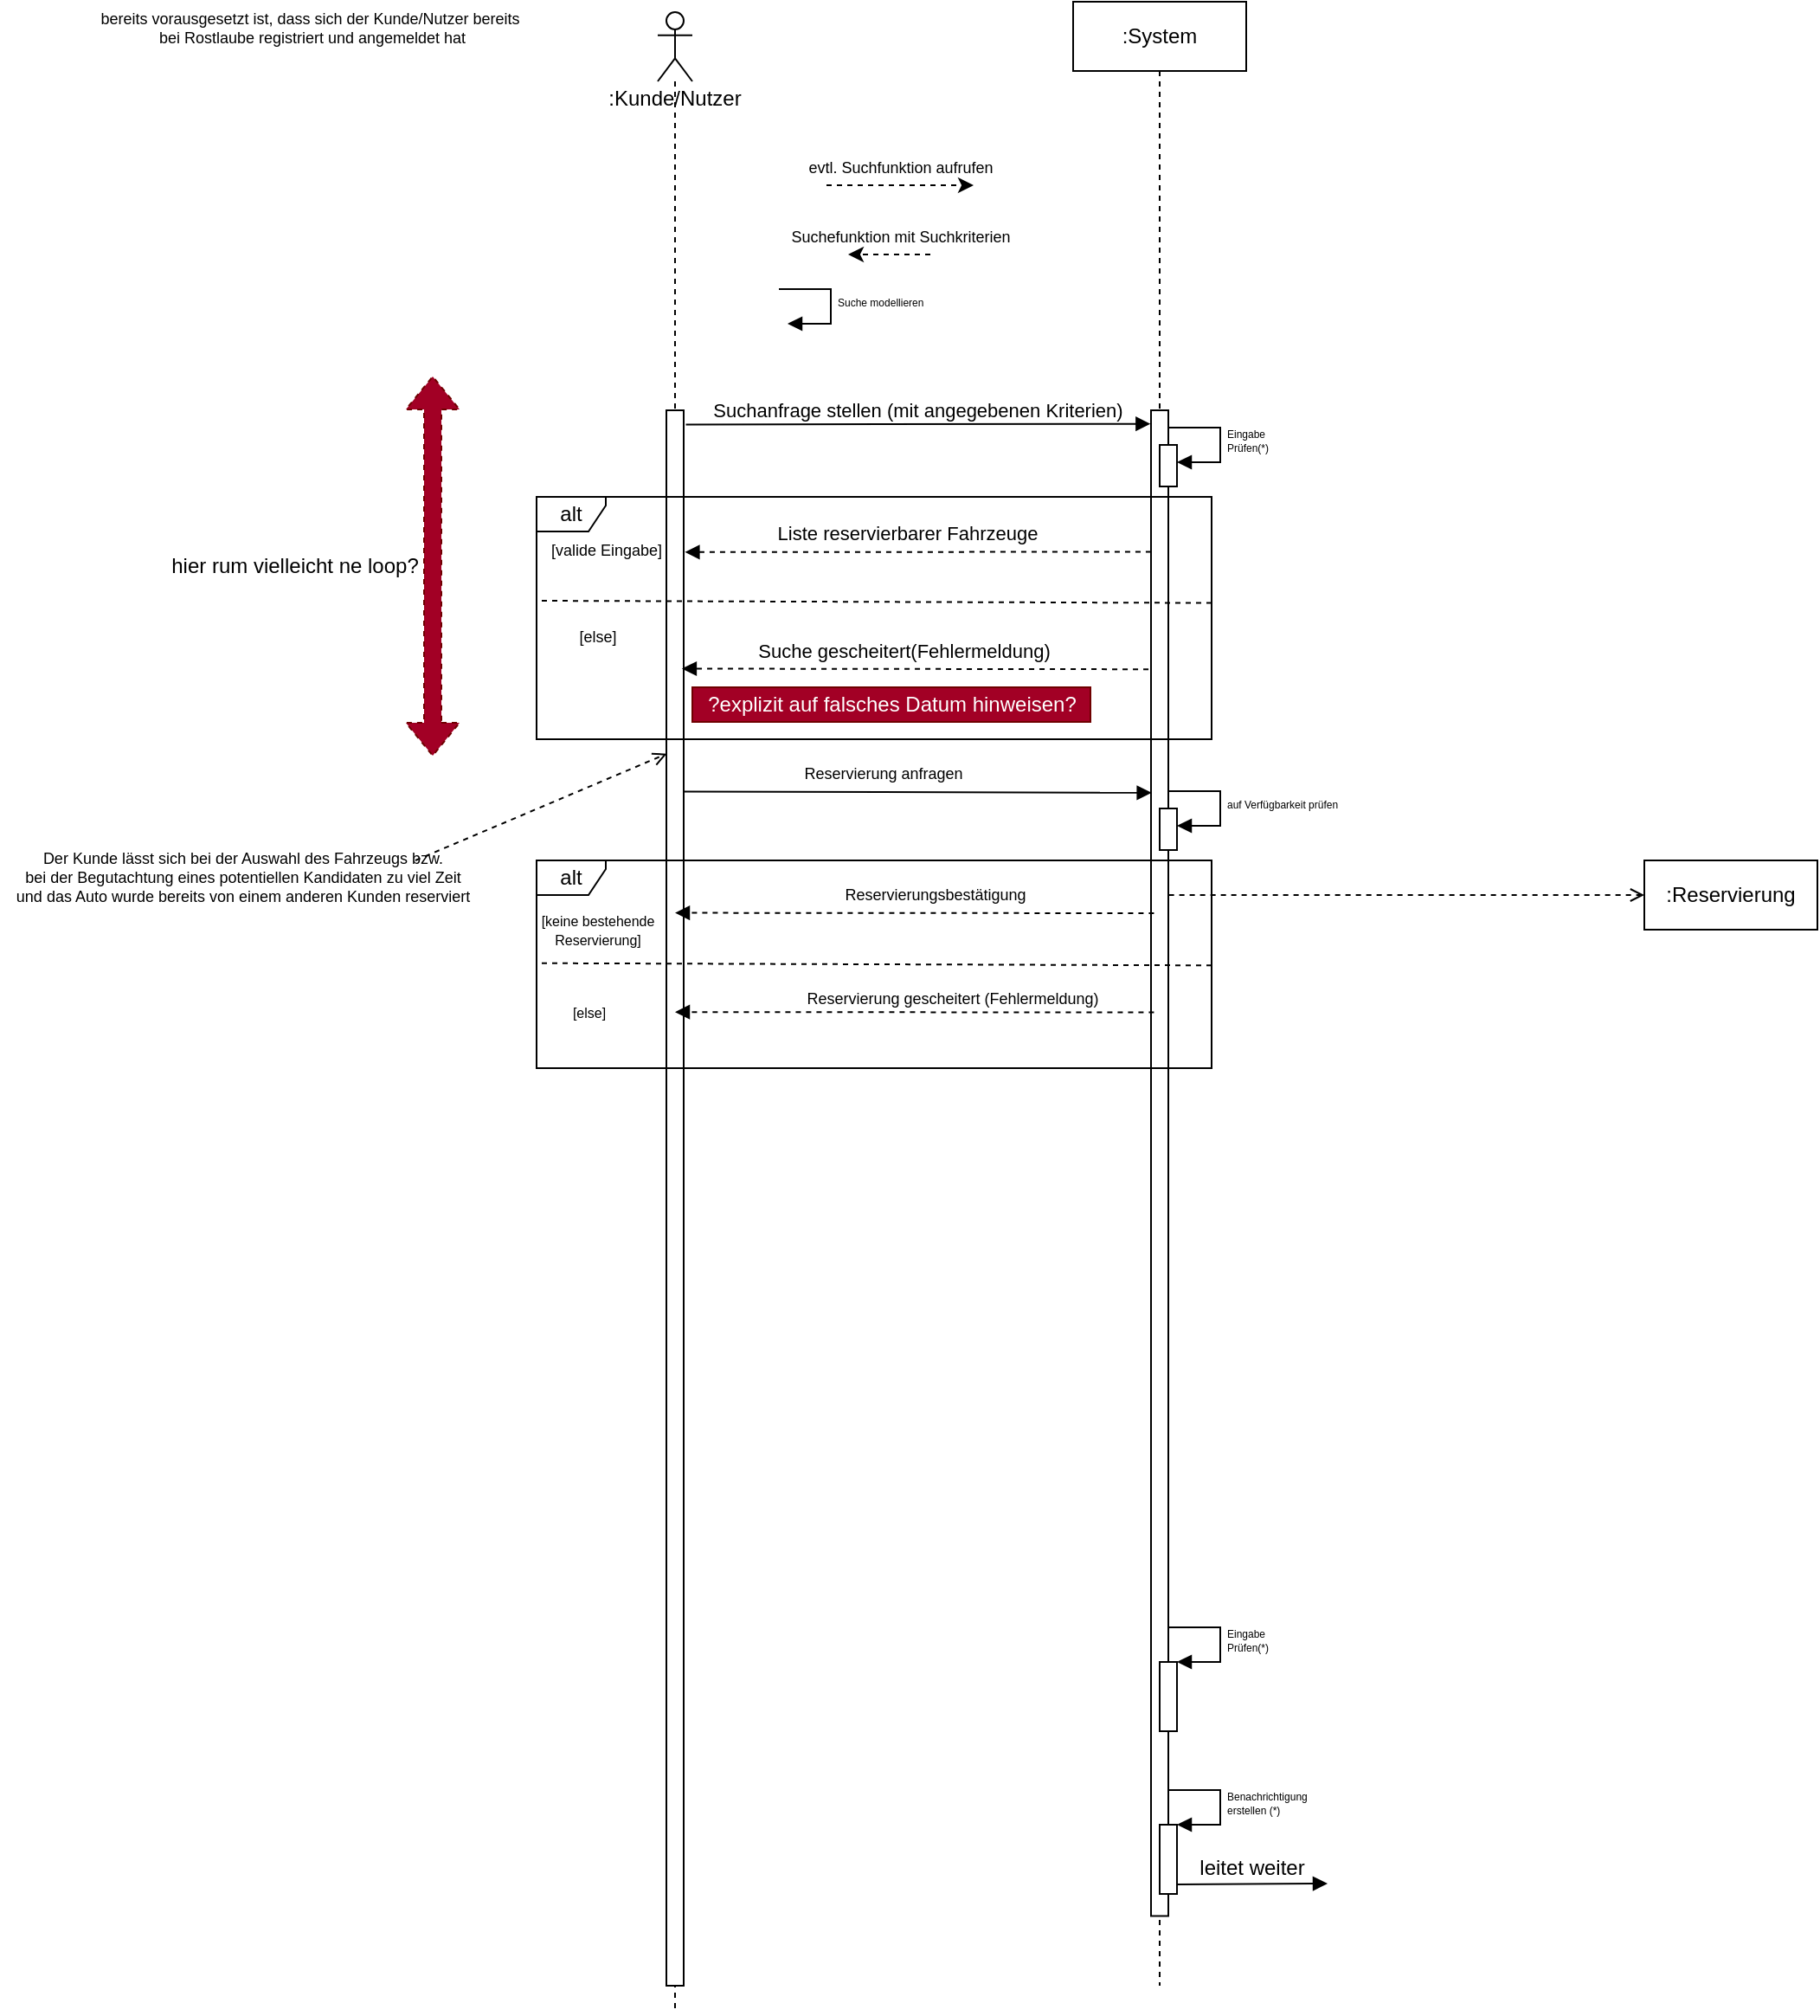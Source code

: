 <mxfile>
    <diagram id="0IFXXbWP128ZJu1d8PQr" name="Page-1">
        <mxGraphModel dx="1364" dy="389" grid="1" gridSize="10" guides="1" tooltips="1" connect="1" arrows="1" fold="1" page="1" pageScale="1" pageWidth="850" pageHeight="1100" math="0" shadow="0">
            <root>
                <mxCell id="0"/>
                <mxCell id="1" parent="0"/>
                <mxCell id="4" value=":Kunde/Nutzer&lt;br&gt;" style="shape=umlLifeline;participant=umlActor;perimeter=lifelinePerimeter;whiteSpace=wrap;html=1;container=1;collapsible=0;recursiveResize=0;verticalAlign=top;spacingTop=36;outlineConnect=0;size=40;" parent="1" vertex="1">
                    <mxGeometry x="330" y="20" width="20" height="1156" as="geometry"/>
                </mxCell>
                <mxCell id="5" value="" style="html=1;points=[];perimeter=orthogonalPerimeter;verticalAlign=bottom;" parent="4" vertex="1">
                    <mxGeometry x="5" y="230" width="10" height="910" as="geometry"/>
                </mxCell>
                <mxCell id="6" value=":System" style="shape=umlLifeline;perimeter=lifelinePerimeter;whiteSpace=wrap;html=1;container=1;collapsible=0;recursiveResize=0;outlineConnect=0;" parent="1" vertex="1">
                    <mxGeometry x="570" y="14" width="100" height="1146" as="geometry"/>
                </mxCell>
                <mxCell id="7" style="edgeStyle=none;html=1;" parent="6" target="6" edge="1">
                    <mxGeometry relative="1" as="geometry">
                        <mxPoint x="49.5" y="170" as="sourcePoint"/>
                    </mxGeometry>
                </mxCell>
                <mxCell id="9" value="" style="html=1;points=[];perimeter=orthogonalPerimeter;verticalAlign=bottom;" parent="6" vertex="1">
                    <mxGeometry x="45" y="236" width="10" height="869.74" as="geometry"/>
                </mxCell>
                <mxCell id="10" value="leitet weiter" style="html=1;verticalAlign=bottom;endArrow=block;fontSize=12;exitX=0.993;exitY=0.506;exitDx=0;exitDy=0;exitPerimeter=0;" parent="6" edge="1">
                    <mxGeometry width="80" relative="1" as="geometry">
                        <mxPoint x="59.93" y="1087.518" as="sourcePoint"/>
                        <mxPoint x="147" y="1087" as="targetPoint"/>
                    </mxGeometry>
                </mxCell>
                <mxCell id="11" value="" style="html=1;points=[];perimeter=orthogonalPerimeter;fontSize=6;" parent="6" vertex="1">
                    <mxGeometry x="50" y="1053" width="10" height="40" as="geometry"/>
                </mxCell>
                <mxCell id="12" value="&lt;font style=&quot;font-size: 6px&quot;&gt;&lt;span style=&quot;text-align: center&quot;&gt;Benachrichtigung&lt;/span&gt;&lt;br style=&quot;text-align: center&quot;&gt;&lt;span style=&quot;text-align: center&quot;&gt;erstellen (*)&lt;/span&gt;&lt;/font&gt;" style="edgeStyle=orthogonalEdgeStyle;html=1;align=left;spacingLeft=2;endArrow=block;rounded=0;entryX=1;entryY=0;fontSize=6;" parent="6" target="11" edge="1">
                    <mxGeometry relative="1" as="geometry">
                        <mxPoint x="55" y="1033" as="sourcePoint"/>
                        <Array as="points">
                            <mxPoint x="85" y="1033"/>
                        </Array>
                    </mxGeometry>
                </mxCell>
                <mxCell id="13" value="" style="html=1;points=[];perimeter=orthogonalPerimeter;fontSize=6;" parent="6" vertex="1">
                    <mxGeometry x="50" y="466" width="10" height="24" as="geometry"/>
                </mxCell>
                <mxCell id="15" value="" style="html=1;points=[];perimeter=orthogonalPerimeter;fontSize=6;" parent="6" vertex="1">
                    <mxGeometry x="50" y="959" width="10" height="40" as="geometry"/>
                </mxCell>
                <mxCell id="16" value="&lt;font style=&quot;font-size: 6px&quot;&gt;&lt;span style=&quot;text-align: center&quot;&gt;Eingabe &lt;br&gt;Prüfen(*)&lt;/span&gt;&lt;/font&gt;" style="edgeStyle=orthogonalEdgeStyle;html=1;align=left;spacingLeft=2;endArrow=block;rounded=0;entryX=1;entryY=0;fontSize=6;" parent="6" target="15" edge="1">
                    <mxGeometry relative="1" as="geometry">
                        <mxPoint x="55" y="939" as="sourcePoint"/>
                        <Array as="points">
                            <mxPoint x="85" y="939"/>
                        </Array>
                    </mxGeometry>
                </mxCell>
                <mxCell id="33" value="" style="html=1;points=[];perimeter=orthogonalPerimeter;verticalAlign=bottom;" vertex="1" parent="6">
                    <mxGeometry x="50" y="256" width="10" height="24" as="geometry"/>
                </mxCell>
                <mxCell id="34" value="&lt;font style=&quot;font-size: 6px&quot;&gt;&lt;span style=&quot;text-align: center&quot;&gt;Eingabe &lt;br&gt;Prüfen(*)&lt;/span&gt;&lt;/font&gt;" style="edgeStyle=orthogonalEdgeStyle;html=1;align=left;spacingLeft=2;endArrow=block;rounded=0;entryX=1;entryY=0;fontSize=6;" edge="1" parent="6">
                    <mxGeometry relative="1" as="geometry">
                        <mxPoint x="55" y="246" as="sourcePoint"/>
                        <Array as="points">
                            <mxPoint x="85" y="246"/>
                        </Array>
                        <mxPoint x="60" y="266" as="targetPoint"/>
                    </mxGeometry>
                </mxCell>
                <mxCell id="27" value="&lt;font style=&quot;font-size: 9px&quot;&gt;[valide Eingabe]&lt;/font&gt;" style="text;html=1;align=center;verticalAlign=middle;resizable=0;points=[];autosize=1;strokeColor=none;fillColor=none;" vertex="1" parent="6">
                    <mxGeometry x="-310" y="306" width="80" height="20" as="geometry"/>
                </mxCell>
                <mxCell id="45" value="&lt;div style=&quot;text-align: center&quot;&gt;auf Verfügbarkeit prüfen&lt;/div&gt;" style="edgeStyle=orthogonalEdgeStyle;html=1;align=left;spacingLeft=2;endArrow=block;rounded=0;entryX=1;entryY=0;fontSize=6;" edge="1" parent="6">
                    <mxGeometry relative="1" as="geometry">
                        <mxPoint x="55" y="456" as="sourcePoint"/>
                        <Array as="points">
                            <mxPoint x="85" y="456"/>
                        </Array>
                        <mxPoint x="60" y="476" as="targetPoint"/>
                    </mxGeometry>
                </mxCell>
                <mxCell id="52" value="alt" style="shape=umlFrame;whiteSpace=wrap;html=1;width=40;height=20;" vertex="1" parent="6">
                    <mxGeometry x="-310" y="496" width="390" height="120" as="geometry"/>
                </mxCell>
                <mxCell id="17" value="" style="html=1;verticalAlign=bottom;endArrow=block;rounded=0;exitX=0.949;exitY=0.242;exitDx=0;exitDy=0;exitPerimeter=0;entryX=0.032;entryY=0.254;entryDx=0;entryDy=0;entryPerimeter=0;" parent="1" source="5" target="9" edge="1">
                    <mxGeometry x="-0.282" y="18" width="80" relative="1" as="geometry">
                        <mxPoint x="360" y="470" as="sourcePoint"/>
                        <mxPoint x="540" y="470" as="targetPoint"/>
                        <mxPoint as="offset"/>
                    </mxGeometry>
                </mxCell>
                <mxCell id="23" value="" style="endArrow=block;html=1;exitX=1.127;exitY=0.009;exitDx=0;exitDy=0;exitPerimeter=0;endFill=1;entryX=-0.032;entryY=0.009;entryDx=0;entryDy=0;entryPerimeter=0;" edge="1" parent="1" source="5" target="9">
                    <mxGeometry width="50" height="50" relative="1" as="geometry">
                        <mxPoint x="350.0" y="260" as="sourcePoint"/>
                        <mxPoint x="560" y="258" as="targetPoint"/>
                    </mxGeometry>
                </mxCell>
                <mxCell id="24" value="Suchanfrage stellen (mit angegebenen Kriterien)" style="edgeLabel;html=1;align=center;verticalAlign=middle;resizable=0;points=[];" vertex="1" connectable="0" parent="23">
                    <mxGeometry x="0.27" relative="1" as="geometry">
                        <mxPoint x="-37" y="-8" as="offset"/>
                    </mxGeometry>
                </mxCell>
                <mxCell id="28" value="&lt;font style=&quot;font-size: 9px&quot;&gt;[else]&lt;/font&gt;" style="text;html=1;align=center;verticalAlign=middle;resizable=0;points=[];autosize=1;strokeColor=none;fillColor=none;" vertex="1" parent="1">
                    <mxGeometry x="275" y="370" width="40" height="20" as="geometry"/>
                </mxCell>
                <mxCell id="29" value="" style="endArrow=block;html=1;endFill=1;exitX=-0.003;exitY=0.094;exitDx=0;exitDy=0;exitPerimeter=0;dashed=1;entryX=1.069;entryY=0.09;entryDx=0;entryDy=0;entryPerimeter=0;" edge="1" parent="1" source="9" target="5">
                    <mxGeometry width="50" height="50" relative="1" as="geometry">
                        <mxPoint x="565.49" y="299.58" as="sourcePoint"/>
                        <mxPoint x="344.5" y="299.58" as="targetPoint"/>
                    </mxGeometry>
                </mxCell>
                <mxCell id="30" value="Liste reservierbarer Fahrzeuge" style="edgeLabel;html=1;align=center;verticalAlign=middle;resizable=0;points=[];" vertex="1" connectable="0" parent="29">
                    <mxGeometry x="0.474" y="-4" relative="1" as="geometry">
                        <mxPoint x="57" y="-7" as="offset"/>
                    </mxGeometry>
                </mxCell>
                <mxCell id="31" value="" style="endArrow=block;html=1;endFill=1;exitX=-0.147;exitY=0.172;exitDx=0;exitDy=0;exitPerimeter=0;dashed=1;entryX=0.896;entryY=0.164;entryDx=0;entryDy=0;entryPerimeter=0;" edge="1" parent="1" source="9" target="5">
                    <mxGeometry width="50" height="50" relative="1" as="geometry">
                        <mxPoint x="565.5" y="390.0" as="sourcePoint"/>
                        <mxPoint x="350" y="400" as="targetPoint"/>
                    </mxGeometry>
                </mxCell>
                <mxCell id="32" value="Suche gescheitert(Fehlermeldung)" style="edgeLabel;html=1;align=center;verticalAlign=middle;resizable=0;points=[];" vertex="1" connectable="0" parent="31">
                    <mxGeometry x="0.474" y="-4" relative="1" as="geometry">
                        <mxPoint x="57" y="-7" as="offset"/>
                    </mxGeometry>
                </mxCell>
                <mxCell id="25" value="alt" style="shape=umlFrame;whiteSpace=wrap;html=1;width=40;height=20;" vertex="1" parent="1">
                    <mxGeometry x="260" y="300" width="390" height="140" as="geometry"/>
                </mxCell>
                <mxCell id="26" value="" style="endArrow=none;dashed=1;html=1;fontSize=6;exitX=1;exitY=0.422;exitDx=0;exitDy=0;exitPerimeter=0;entryX=0;entryY=0.485;entryDx=0;entryDy=0;entryPerimeter=0;" edge="1" parent="1">
                    <mxGeometry width="50" height="50" relative="1" as="geometry">
                        <mxPoint x="650" y="361.28" as="sourcePoint"/>
                        <mxPoint x="260" y="360.0" as="targetPoint"/>
                    </mxGeometry>
                </mxCell>
                <mxCell id="37" value="bereits vorausgesetzt ist, dass sich der Kunde/Nutzer bereits&amp;nbsp;&lt;br&gt;bei Rostlaube registriert und angemeldet hat" style="text;html=1;align=center;verticalAlign=middle;resizable=0;points=[];autosize=1;strokeColor=none;fillColor=none;fontSize=9;" vertex="1" parent="1">
                    <mxGeometry y="14" width="260" height="30" as="geometry"/>
                </mxCell>
                <mxCell id="38" value="evtl. Suchfunktion aufrufen" style="text;html=1;align=center;verticalAlign=middle;resizable=0;points=[];autosize=1;strokeColor=none;fillColor=none;fontSize=9;" vertex="1" parent="1">
                    <mxGeometry x="410" y="100" width="120" height="20" as="geometry"/>
                </mxCell>
                <mxCell id="39" value="" style="endArrow=classic;html=1;dashed=1;fontSize=9;" edge="1" parent="1">
                    <mxGeometry width="50" height="50" relative="1" as="geometry">
                        <mxPoint x="427.5" y="120" as="sourcePoint"/>
                        <mxPoint x="512.5" y="120" as="targetPoint"/>
                    </mxGeometry>
                </mxCell>
                <mxCell id="41" value="" style="endArrow=classic;html=1;dashed=1;fontSize=9;" edge="1" parent="1">
                    <mxGeometry width="50" height="50" relative="1" as="geometry">
                        <mxPoint x="487.5" y="160" as="sourcePoint"/>
                        <mxPoint x="440" y="160" as="targetPoint"/>
                    </mxGeometry>
                </mxCell>
                <mxCell id="42" value="Suchefunktion mit Suchkriterien" style="text;html=1;align=center;verticalAlign=middle;resizable=0;points=[];autosize=1;strokeColor=none;fillColor=none;fontSize=9;" vertex="1" parent="1">
                    <mxGeometry x="400" y="140" width="140" height="20" as="geometry"/>
                </mxCell>
                <mxCell id="44" value="Reservierung anfragen" style="text;html=1;align=center;verticalAlign=middle;resizable=0;points=[];autosize=1;strokeColor=none;fillColor=none;fontSize=9;" vertex="1" parent="1">
                    <mxGeometry x="405" y="450" width="110" height="20" as="geometry"/>
                </mxCell>
                <mxCell id="46" value="" style="endArrow=block;html=1;dashed=1;fontSize=9;exitX=0.171;exitY=0.334;exitDx=0;exitDy=0;exitPerimeter=0;entryX=0.5;entryY=0.319;entryDx=0;entryDy=0;entryPerimeter=0;endFill=1;" edge="1" parent="1" source="9" target="5">
                    <mxGeometry width="50" height="50" relative="1" as="geometry">
                        <mxPoint x="550" y="540" as="sourcePoint"/>
                        <mxPoint x="370" y="540" as="targetPoint"/>
                    </mxGeometry>
                </mxCell>
                <mxCell id="47" value="Reservierungsbestätigung" style="text;html=1;align=center;verticalAlign=middle;resizable=0;points=[];autosize=1;strokeColor=none;fillColor=none;fontSize=9;" vertex="1" parent="1">
                    <mxGeometry x="430" y="520" width="120" height="20" as="geometry"/>
                </mxCell>
                <mxCell id="48" value="" style="endArrow=block;html=1;dashed=1;fontSize=9;exitX=0.171;exitY=0.334;exitDx=0;exitDy=0;exitPerimeter=0;entryX=0.5;entryY=0.319;entryDx=0;entryDy=0;entryPerimeter=0;endFill=1;" edge="1" parent="1">
                    <mxGeometry width="50" height="50" relative="1" as="geometry">
                        <mxPoint x="616.71" y="597.783" as="sourcePoint"/>
                        <mxPoint x="340" y="597.58" as="targetPoint"/>
                    </mxGeometry>
                </mxCell>
                <mxCell id="49" value="Reservierung gescheitert (Fehlermeldung)" style="text;html=1;align=center;verticalAlign=middle;resizable=0;points=[];autosize=1;strokeColor=none;fillColor=none;fontSize=9;" vertex="1" parent="1">
                    <mxGeometry x="410" y="580" width="180" height="20" as="geometry"/>
                </mxCell>
                <mxCell id="50" value="" style="endArrow=open;dashed=1;html=1;fontSize=9;entryX=0.027;entryY=0.218;entryDx=0;entryDy=0;entryPerimeter=0;startArrow=none;startFill=0;endFill=0;" edge="1" parent="1" target="5">
                    <mxGeometry width="50" height="50" relative="1" as="geometry">
                        <mxPoint x="190" y="510" as="sourcePoint"/>
                        <mxPoint x="240" y="460" as="targetPoint"/>
                    </mxGeometry>
                </mxCell>
                <mxCell id="51" value="Der Kunde lässt sich bei der Auswahl des Fahrzeugs bzw.&lt;br&gt;bei der Begutachtung eines potentiellen Kandidaten zu viel Zeit&lt;br&gt;und das Auto wurde bereits von einem anderen Kunden reserviert" style="text;html=1;align=center;verticalAlign=middle;resizable=0;points=[];autosize=1;strokeColor=none;fillColor=none;fontSize=9;" vertex="1" parent="1">
                    <mxGeometry x="-50" y="500" width="280" height="40" as="geometry"/>
                </mxCell>
                <mxCell id="53" value="" style="endArrow=none;dashed=1;html=1;fontSize=6;exitX=1;exitY=0.422;exitDx=0;exitDy=0;exitPerimeter=0;entryX=0;entryY=0.485;entryDx=0;entryDy=0;entryPerimeter=0;" edge="1" parent="1">
                    <mxGeometry width="50" height="50" relative="1" as="geometry">
                        <mxPoint x="650.0" y="570.64" as="sourcePoint"/>
                        <mxPoint x="260" y="569.36" as="targetPoint"/>
                    </mxGeometry>
                </mxCell>
                <mxCell id="54" value="&lt;font style=&quot;font-size: 8px&quot;&gt;[keine bestehende &lt;br&gt;Reservierung]&lt;/font&gt;" style="text;html=1;align=center;verticalAlign=middle;resizable=0;points=[];autosize=1;strokeColor=none;fillColor=none;fontSize=9;" vertex="1" parent="1">
                    <mxGeometry x="255" y="535" width="80" height="30" as="geometry"/>
                </mxCell>
                <mxCell id="55" value="[else]" style="text;html=1;align=center;verticalAlign=middle;resizable=0;points=[];autosize=1;strokeColor=none;fillColor=none;fontSize=8;" vertex="1" parent="1">
                    <mxGeometry x="275" y="588" width="30" height="20" as="geometry"/>
                </mxCell>
                <mxCell id="56" value="&lt;font style=&quot;font-size: 12px&quot;&gt;:Reservierung&lt;/font&gt;" style="rounded=0;whiteSpace=wrap;html=1;fontSize=8;" vertex="1" parent="1">
                    <mxGeometry x="900" y="510" width="100" height="40" as="geometry"/>
                </mxCell>
                <mxCell id="57" value="" style="html=1;verticalAlign=bottom;endArrow=open;rounded=0;entryX=0;entryY=0.5;entryDx=0;entryDy=0;dashed=1;endFill=0;exitX=1.032;exitY=0.322;exitDx=0;exitDy=0;exitPerimeter=0;" edge="1" parent="1" source="9" target="56">
                    <mxGeometry x="-0.282" y="18" width="80" relative="1" as="geometry">
                        <mxPoint x="660" y="530" as="sourcePoint"/>
                        <mxPoint x="890.83" y="530.274" as="targetPoint"/>
                        <mxPoint as="offset"/>
                    </mxGeometry>
                </mxCell>
                <mxCell id="58" value="&lt;div style=&quot;text-align: center&quot;&gt;Suche modellieren&lt;/div&gt;" style="edgeStyle=orthogonalEdgeStyle;html=1;align=left;spacingLeft=2;endArrow=block;rounded=0;entryX=1;entryY=0;fontSize=6;" edge="1" parent="1">
                    <mxGeometry relative="1" as="geometry">
                        <mxPoint x="400.0" y="180" as="sourcePoint"/>
                        <Array as="points">
                            <mxPoint x="430" y="180"/>
                        </Array>
                        <mxPoint x="405.0" y="200" as="targetPoint"/>
                    </mxGeometry>
                </mxCell>
                <mxCell id="59" value="" style="shape=flexArrow;endArrow=classic;startArrow=classic;html=1;dashed=1;fontSize=12;fillColor=#a20025;strokeColor=#6F0000;" edge="1" parent="1">
                    <mxGeometry width="100" height="100" relative="1" as="geometry">
                        <mxPoint x="200" y="450" as="sourcePoint"/>
                        <mxPoint x="200" y="230" as="targetPoint"/>
                    </mxGeometry>
                </mxCell>
                <mxCell id="60" value="hier rum vielleicht ne loop?" style="text;html=1;align=center;verticalAlign=middle;resizable=0;points=[];autosize=1;strokeColor=none;fillColor=none;fontSize=12;" vertex="1" parent="1">
                    <mxGeometry x="40" y="330" width="160" height="20" as="geometry"/>
                </mxCell>
                <mxCell id="61" value="?explizit auf falsches Datum hinweisen?" style="text;html=1;align=center;verticalAlign=middle;resizable=0;points=[];autosize=1;strokeColor=#6F0000;fillColor=#a20025;fontSize=12;fontColor=#ffffff;" vertex="1" parent="1">
                    <mxGeometry x="350" y="410" width="230" height="20" as="geometry"/>
                </mxCell>
            </root>
        </mxGraphModel>
    </diagram>
</mxfile>